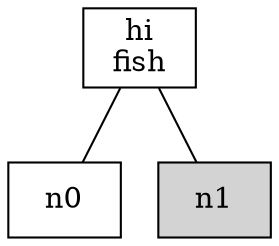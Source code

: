 graph test_tree {
n2 -- { n0 n1 };
n0 [name0="root", shape=box];
n1 [name1="xp", shape=box, style=filled];
n2 [name2="ac", shape=box, label="hi\nfish"];
}
